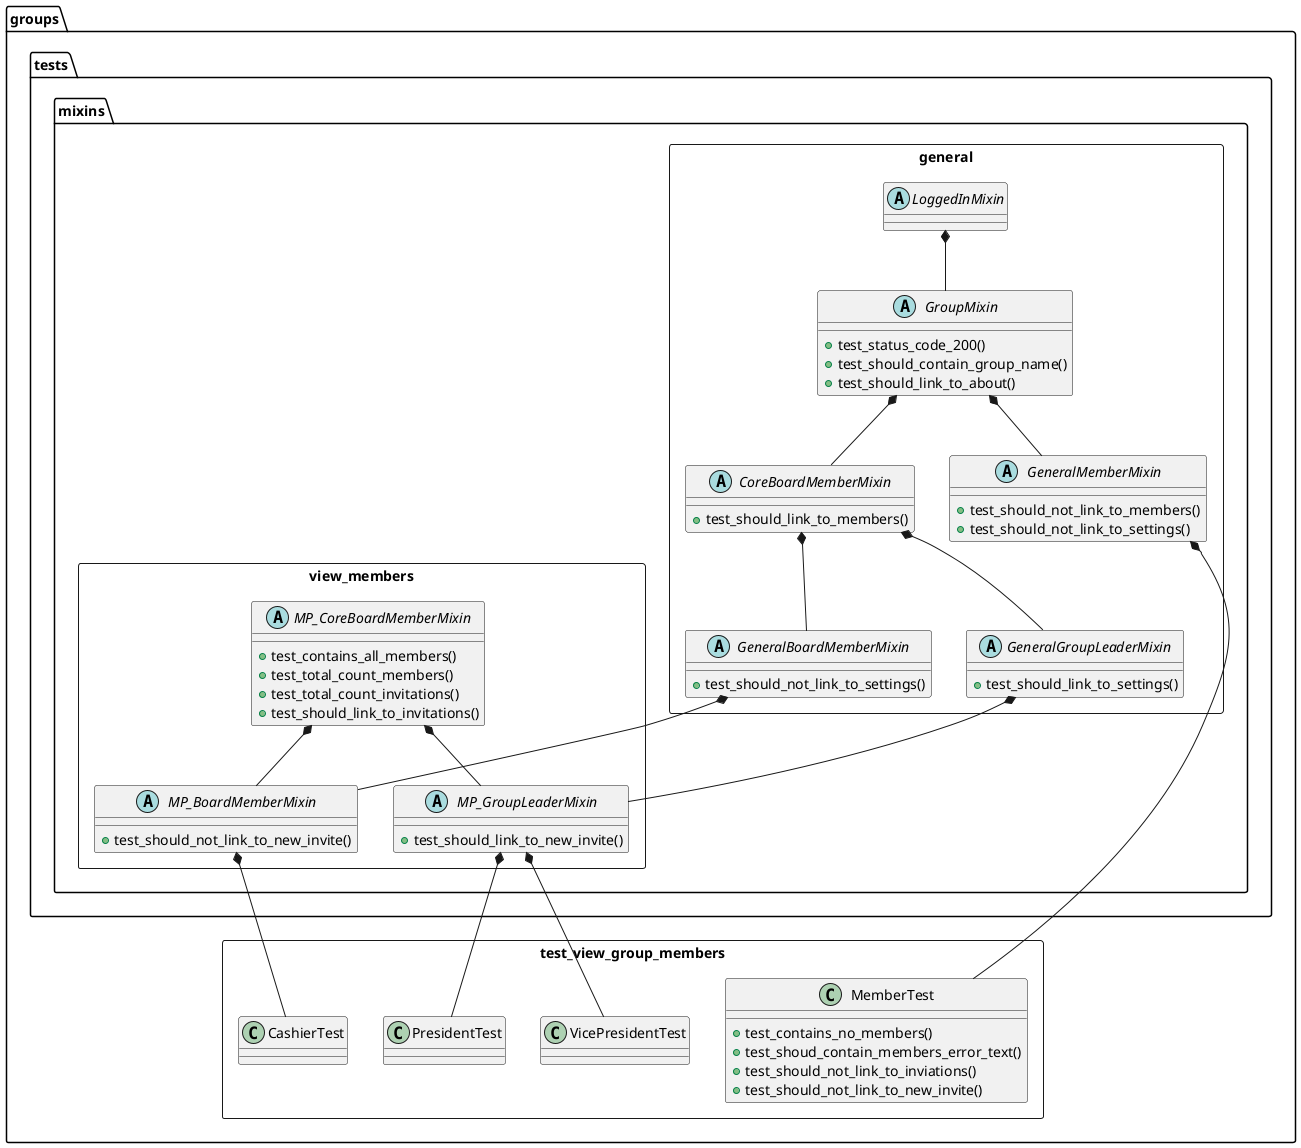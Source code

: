 @startuml

package groups.tests.mixins.general <<Rectangle>> {
  abstract class LoggedInMixin
  abstract class GroupMixin {
    + test_status_code_200()
    + test_should_contain_group_name()
    + test_should_link_to_about()
  }
  abstract class GeneralMemberMixin {
    + test_should_not_link_to_members()
    + test_should_not_link_to_settings()
  }
  abstract class CoreBoardMemberMixin {
    + test_should_link_to_members()
  }
  abstract class GeneralBoardMemberMixin {
    + test_should_not_link_to_settings()
  }
  abstract class GeneralGroupLeaderMixin {
    + test_should_link_to_settings()
  }
}

package groups.tests.mixins.view_members <<Rectangle>> {
  abstract class MP_CoreBoardMemberMixin {
    + test_contains_all_members()
    + test_total_count_members()
    + test_total_count_invitations()
    + test_should_link_to_invitations()
  }
  abstract class MP_BoardMemberMixin {
    + test_should_not_link_to_new_invite()
  }
  abstract class MP_GroupLeaderMixin {
    + test_should_link_to_new_invite()
  }
}


package groups.test_view_group_members <<Rectangle>> {
  class MemberTest {
    + test_contains_no_members()
    + test_shoud_contain_members_error_text()
    + test_should_not_link_to_inviations()
    + test_should_not_link_to_new_invite()
  }
  class CashierTest
  class VicePresidentTest
  class PresidentTest
}


LoggedInMixin *-- GroupMixin
GroupMixin *-- CoreBoardMemberMixin
GroupMixin *-- GeneralMemberMixin
CoreBoardMemberMixin *-- GeneralBoardMemberMixin
CoreBoardMemberMixin *-- GeneralGroupLeaderMixin

'CoreBoardMemberMixin *-- MP_CoreBoardMemberMixin
MP_CoreBoardMemberMixin *-- MP_BoardMemberMixin
GeneralBoardMemberMixin *-- MP_BoardMemberMixin
MP_CoreBoardMemberMixin *-- MP_GroupLeaderMixin
GeneralGroupLeaderMixin *-- MP_GroupLeaderMixin
GeneralMemberMixin *-- MemberTest
MP_BoardMemberMixin *-- CashierTest
MP_GroupLeaderMixin *-- VicePresidentTest
MP_GroupLeaderMixin *-- PresidentTest



@enduml
